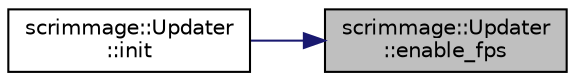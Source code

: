 digraph "scrimmage::Updater::enable_fps"
{
 // LATEX_PDF_SIZE
  edge [fontname="Helvetica",fontsize="10",labelfontname="Helvetica",labelfontsize="10"];
  node [fontname="Helvetica",fontsize="10",shape=record];
  rankdir="RL";
  Node1 [label="scrimmage::Updater\l::enable_fps",height=0.2,width=0.4,color="black", fillcolor="grey75", style="filled", fontcolor="black",tooltip=" "];
  Node1 -> Node2 [dir="back",color="midnightblue",fontsize="10",style="solid",fontname="Helvetica"];
  Node2 [label="scrimmage::Updater\l::init",height=0.2,width=0.4,color="black", fillcolor="white", style="filled",URL="$classscrimmage_1_1Updater.html#ab72667c6eedf1d7e11b8d710bcdc6593",tooltip=" "];
}
